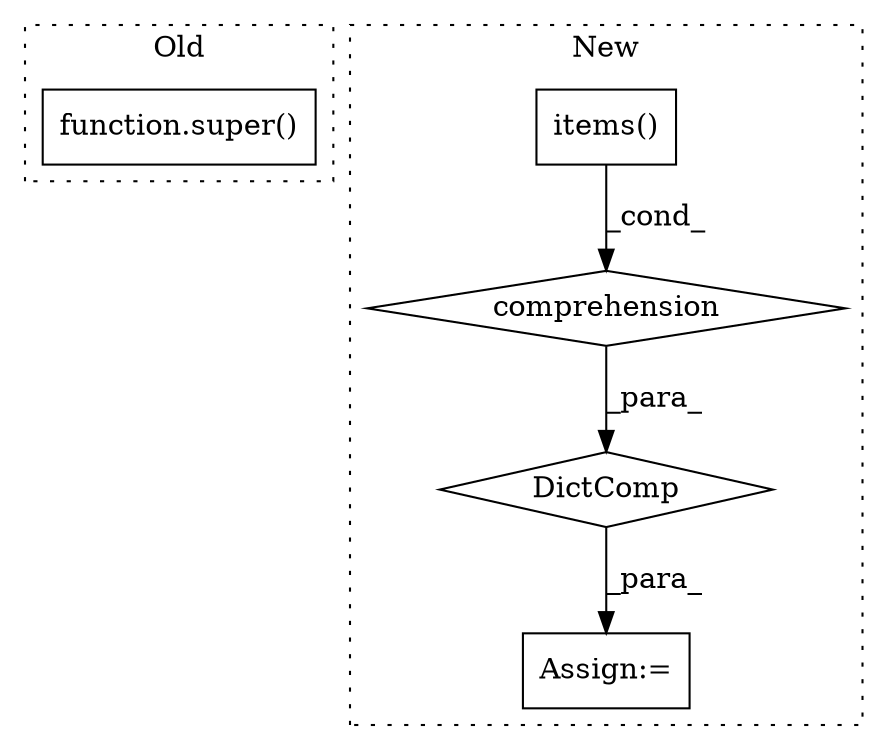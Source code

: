 digraph G {
subgraph cluster0 {
1 [label="function.super()" a="75" s="1975,1998" l="6,1" shape="box"];
label = "Old";
style="dotted";
}
subgraph cluster1 {
2 [label="DictComp" a="84" s="1465" l="55" shape="diamond"];
3 [label="comprehension" a="45" s="1491" l="3" shape="diamond"];
4 [label="Assign:=" a="68" s="1462" l="3" shape="box"];
5 [label="items()" a="75" s="1507" l="12" shape="box"];
label = "New";
style="dotted";
}
2 -> 4 [label="_para_"];
3 -> 2 [label="_para_"];
5 -> 3 [label="_cond_"];
}